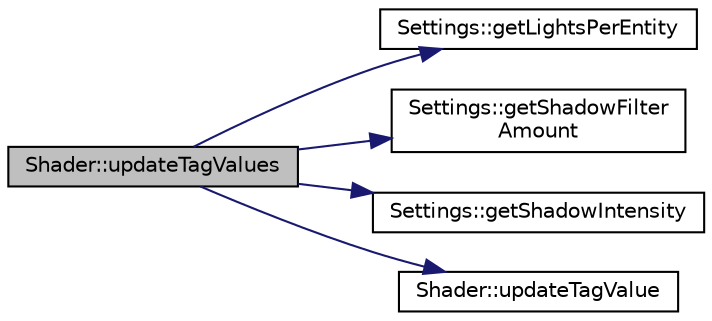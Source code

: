 digraph "Shader::updateTagValues"
{
 // INTERACTIVE_SVG=YES
 // LATEX_PDF_SIZE
  edge [fontname="Helvetica",fontsize="10",labelfontname="Helvetica",labelfontsize="10"];
  node [fontname="Helvetica",fontsize="10",shape=record];
  rankdir="LR";
  Node1 [label="Shader::updateTagValues",height=0.2,width=0.4,color="black", fillcolor="grey75", style="filled", fontcolor="black",tooltip=" "];
  Node1 -> Node2 [color="midnightblue",fontsize="10",style="solid",fontname="Helvetica"];
  Node2 [label="Settings::getLightsPerEntity",height=0.2,width=0.4,color="black", fillcolor="white", style="filled",URL="$db/d2b/class_settings.html#ac25f3a418000ad7512363abe4d786c00",tooltip=" "];
  Node1 -> Node3 [color="midnightblue",fontsize="10",style="solid",fontname="Helvetica"];
  Node3 [label="Settings::getShadowFilter\lAmount",height=0.2,width=0.4,color="black", fillcolor="white", style="filled",URL="$db/d2b/class_settings.html#a00efac626c00aaa8d1805681367dc6ee",tooltip=" "];
  Node1 -> Node4 [color="midnightblue",fontsize="10",style="solid",fontname="Helvetica"];
  Node4 [label="Settings::getShadowIntensity",height=0.2,width=0.4,color="black", fillcolor="white", style="filled",URL="$db/d2b/class_settings.html#a98de2371d317c5c15382576aa7ab58a7",tooltip=" "];
  Node1 -> Node5 [color="midnightblue",fontsize="10",style="solid",fontname="Helvetica"];
  Node5 [label="Shader::updateTagValue",height=0.2,width=0.4,color="black", fillcolor="white", style="filled",URL="$d1/d51/class_shader.html#a3da27ea9e54d71a16b2807f1397b606b",tooltip=" "];
}

